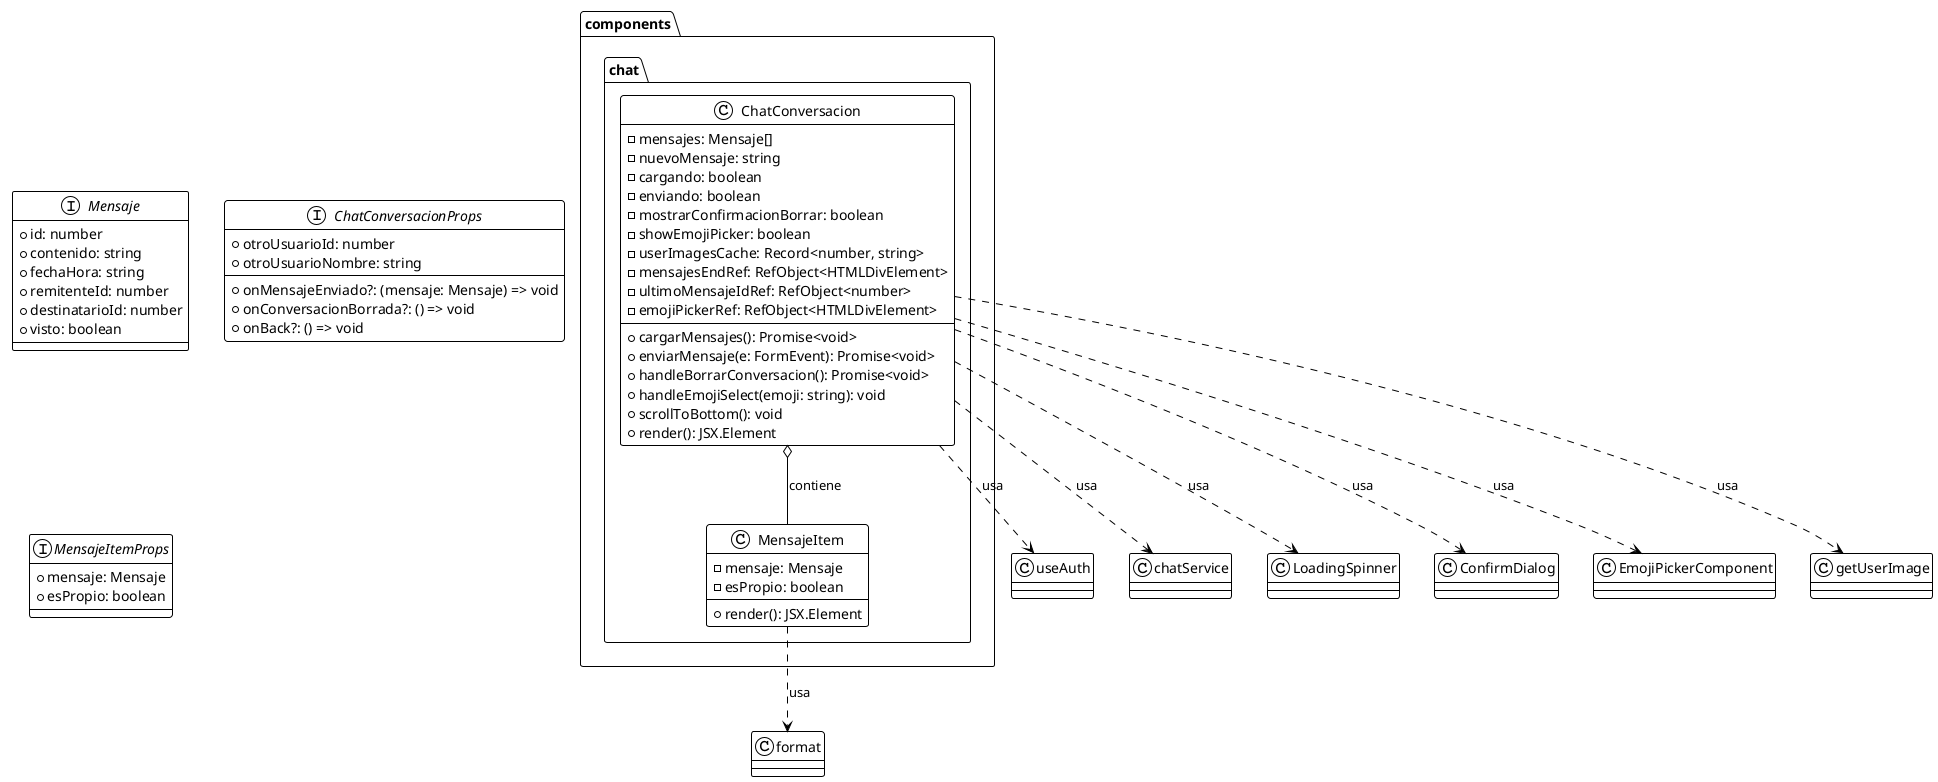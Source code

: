 @startuml Chat
!theme plain
skinparam classStyle rectangle

package "components.chat" {
    class ChatConversacion {
        -mensajes: Mensaje[]
        -nuevoMensaje: string
        -cargando: boolean
        -enviando: boolean
        -mostrarConfirmacionBorrar: boolean
        -showEmojiPicker: boolean
        -userImagesCache: Record<number, string>
        -mensajesEndRef: RefObject<HTMLDivElement>
        -ultimoMensajeIdRef: RefObject<number>
        -emojiPickerRef: RefObject<HTMLDivElement>
        +cargarMensajes(): Promise<void>
        +enviarMensaje(e: FormEvent): Promise<void>
        +handleBorrarConversacion(): Promise<void>
        +handleEmojiSelect(emoji: string): void
        +scrollToBottom(): void
        +render(): JSX.Element
    }

    class MensajeItem {
        -mensaje: Mensaje
        -esPropio: boolean
        +render(): JSX.Element
    }
}

' Interfaces
interface Mensaje {
    +id: number
    +contenido: string
    +fechaHora: string
    +remitenteId: number
    +destinatarioId: number
    +visto: boolean
}

interface ChatConversacionProps {
    +otroUsuarioId: number
    +otroUsuarioNombre: string
    +onMensajeEnviado?: (mensaje: Mensaje) => void
    +onConversacionBorrada?: () => void
    +onBack?: () => void
}

interface MensajeItemProps {
    +mensaje: Mensaje
    +esPropio: boolean
}

' Relaciones
ChatConversacion o-- MensajeItem : contiene

' Dependencias
ChatConversacion ..> useAuth : usa
ChatConversacion ..> chatService : usa
ChatConversacion ..> LoadingSpinner : usa
ChatConversacion ..> ConfirmDialog : usa
ChatConversacion ..> EmojiPickerComponent : usa
ChatConversacion ..> getUserImage : usa
MensajeItem ..> format : usa

@enduml 